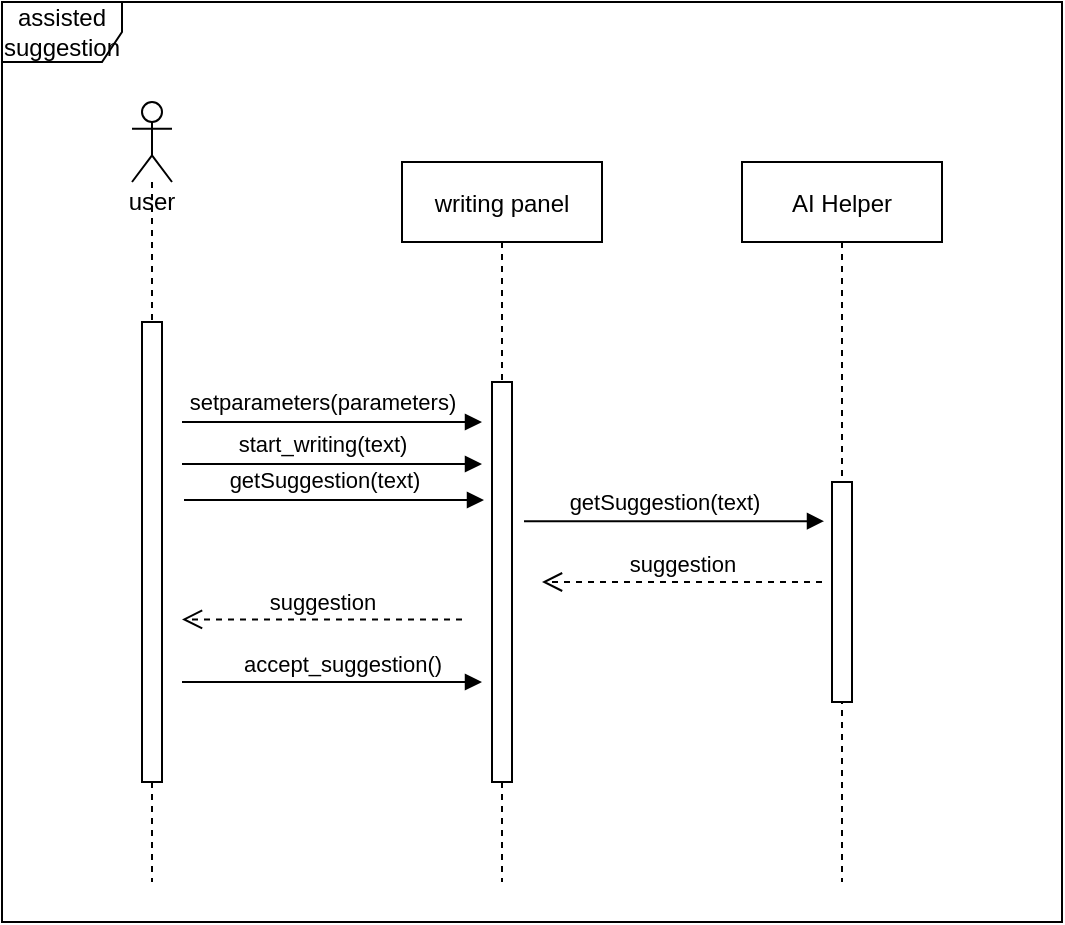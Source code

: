 <mxfile version="20.8.10" type="device"><diagram id="kgpKYQtTHZ0yAKxKKP6v" name="Page-1"><mxGraphModel dx="863" dy="512" grid="1" gridSize="10" guides="1" tooltips="1" connect="1" arrows="1" fold="1" page="1" pageScale="1" pageWidth="850" pageHeight="1100" math="0" shadow="0"><root><mxCell id="0"/><mxCell id="1" parent="0"/><mxCell id="62iLxjVJGYPEeGBwEZaz-22" value="assisted&lt;br&gt;suggestion" style="shape=umlFrame;whiteSpace=wrap;html=1;fillColor=none;gradientColor=none;" vertex="1" parent="1"><mxGeometry x="100" width="530" height="460" as="geometry"/></mxCell><mxCell id="3nuBFxr9cyL0pnOWT2aG-5" value="writing panel" style="shape=umlLifeline;perimeter=lifelinePerimeter;container=1;collapsible=0;recursiveResize=0;rounded=0;shadow=0;strokeWidth=1;" parent="1" vertex="1"><mxGeometry x="300" y="80" width="100" height="360" as="geometry"/></mxCell><mxCell id="3nuBFxr9cyL0pnOWT2aG-6" value="" style="points=[];perimeter=orthogonalPerimeter;rounded=0;shadow=0;strokeWidth=1;" parent="3nuBFxr9cyL0pnOWT2aG-5" vertex="1"><mxGeometry x="45" y="110" width="10" height="200" as="geometry"/></mxCell><mxCell id="62iLxjVJGYPEeGBwEZaz-5" value="user&lt;br&gt;" style="shape=umlLifeline;participant=umlActor;perimeter=lifelinePerimeter;whiteSpace=wrap;html=1;container=1;collapsible=0;recursiveResize=0;verticalAlign=top;spacingTop=36;outlineConnect=0;" vertex="1" parent="1"><mxGeometry x="165" y="50" width="20" height="390" as="geometry"/></mxCell><mxCell id="62iLxjVJGYPEeGBwEZaz-1" value="" style="html=1;points=[];perimeter=orthogonalPerimeter;" vertex="1" parent="1"><mxGeometry x="170" y="160" width="10" height="230" as="geometry"/></mxCell><object label="" sdf="sdf" id="62iLxjVJGYPEeGBwEZaz-9"><mxCell style="html=1;verticalAlign=bottom;endArrow=block;rounded=0;" edge="1" parent="1"><mxGeometry x="0.033" y="10" width="80" relative="1" as="geometry"><mxPoint x="190" y="210" as="sourcePoint"/><mxPoint x="340" y="210" as="targetPoint"/><mxPoint as="offset"/></mxGeometry></mxCell></object><mxCell id="62iLxjVJGYPEeGBwEZaz-23" value="setparameters(parameters)" style="edgeLabel;html=1;align=center;verticalAlign=middle;resizable=0;points=[];" vertex="1" connectable="0" parent="62iLxjVJGYPEeGBwEZaz-9"><mxGeometry x="-0.416" y="-1" relative="1" as="geometry"><mxPoint x="26" y="-11" as="offset"/></mxGeometry></mxCell><mxCell id="62iLxjVJGYPEeGBwEZaz-11" value="suggestion" style="html=1;verticalAlign=bottom;endArrow=open;dashed=1;endSize=8;rounded=0;" edge="1" parent="1"><mxGeometry relative="1" as="geometry"><mxPoint x="330" y="308.71" as="sourcePoint"/><mxPoint x="190" y="308.71" as="targetPoint"/></mxGeometry></mxCell><object label="accept_suggestion()" sdf="sdf" id="62iLxjVJGYPEeGBwEZaz-12"><mxCell style="html=1;verticalAlign=bottom;endArrow=block;rounded=0;" edge="1" parent="1"><mxGeometry x="0.067" width="80" relative="1" as="geometry"><mxPoint x="190" y="340" as="sourcePoint"/><mxPoint x="340" y="340" as="targetPoint"/><mxPoint as="offset"/></mxGeometry></mxCell></object><mxCell id="62iLxjVJGYPEeGBwEZaz-15" value="AI Helper" style="shape=umlLifeline;perimeter=lifelinePerimeter;container=1;collapsible=0;recursiveResize=0;rounded=0;shadow=0;strokeWidth=1;" vertex="1" parent="1"><mxGeometry x="470" y="80" width="100" height="360" as="geometry"/></mxCell><mxCell id="62iLxjVJGYPEeGBwEZaz-16" value="" style="points=[];perimeter=orthogonalPerimeter;rounded=0;shadow=0;strokeWidth=1;" vertex="1" parent="62iLxjVJGYPEeGBwEZaz-15"><mxGeometry x="45" y="160" width="10" height="110" as="geometry"/></mxCell><mxCell id="62iLxjVJGYPEeGBwEZaz-18" value="suggestion" style="html=1;verticalAlign=bottom;endArrow=open;dashed=1;endSize=8;rounded=0;" edge="1" parent="1"><mxGeometry relative="1" as="geometry"><mxPoint x="510" y="290" as="sourcePoint"/><mxPoint x="370" y="290" as="targetPoint"/></mxGeometry></mxCell><object label="" sdf="sdf" id="62iLxjVJGYPEeGBwEZaz-24"><mxCell style="html=1;verticalAlign=bottom;endArrow=block;rounded=0;" edge="1" parent="1"><mxGeometry x="0.033" y="10" width="80" relative="1" as="geometry"><mxPoint x="190" y="231" as="sourcePoint"/><mxPoint x="340" y="231" as="targetPoint"/><mxPoint as="offset"/></mxGeometry></mxCell></object><mxCell id="62iLxjVJGYPEeGBwEZaz-25" value="start_writing(text)" style="edgeLabel;html=1;align=center;verticalAlign=middle;resizable=0;points=[];" vertex="1" connectable="0" parent="62iLxjVJGYPEeGBwEZaz-24"><mxGeometry x="-0.416" y="-1" relative="1" as="geometry"><mxPoint x="26" y="-11" as="offset"/></mxGeometry></mxCell><object label="" sdf="sdf" id="62iLxjVJGYPEeGBwEZaz-26"><mxCell style="html=1;verticalAlign=bottom;endArrow=block;rounded=0;" edge="1" parent="1"><mxGeometry x="0.033" y="10" width="80" relative="1" as="geometry"><mxPoint x="191" y="249" as="sourcePoint"/><mxPoint x="341" y="249" as="targetPoint"/><mxPoint as="offset"/></mxGeometry></mxCell></object><mxCell id="62iLxjVJGYPEeGBwEZaz-27" value="getSuggestion(text)" style="edgeLabel;html=1;align=center;verticalAlign=middle;resizable=0;points=[];" vertex="1" connectable="0" parent="62iLxjVJGYPEeGBwEZaz-26"><mxGeometry x="-0.416" y="-1" relative="1" as="geometry"><mxPoint x="26" y="-11" as="offset"/></mxGeometry></mxCell><object label="" sdf="sdf" id="62iLxjVJGYPEeGBwEZaz-28"><mxCell style="html=1;verticalAlign=bottom;endArrow=block;rounded=0;" edge="1" parent="1"><mxGeometry x="0.033" y="10" width="80" relative="1" as="geometry"><mxPoint x="361" y="259.58" as="sourcePoint"/><mxPoint x="511" y="259.58" as="targetPoint"/><mxPoint as="offset"/></mxGeometry></mxCell></object><mxCell id="62iLxjVJGYPEeGBwEZaz-29" value="getSuggestion(text)" style="edgeLabel;html=1;align=center;verticalAlign=middle;resizable=0;points=[];" vertex="1" connectable="0" parent="62iLxjVJGYPEeGBwEZaz-28"><mxGeometry x="-0.416" y="-1" relative="1" as="geometry"><mxPoint x="26" y="-11" as="offset"/></mxGeometry></mxCell></root></mxGraphModel></diagram></mxfile>